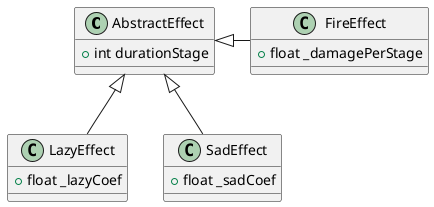 @startuml

class AbstractEffect
{
    +int durationStage
}

class FireEffect
{
    +float _damagePerStage
}

class LazyEffect
{
    +float _lazyCoef
}

class SadEffect
{
    +float _sadCoef
}

AbstractEffect <|- FireEffect
AbstractEffect <|-- LazyEffect
AbstractEffect <|-- SadEffect


@enduml